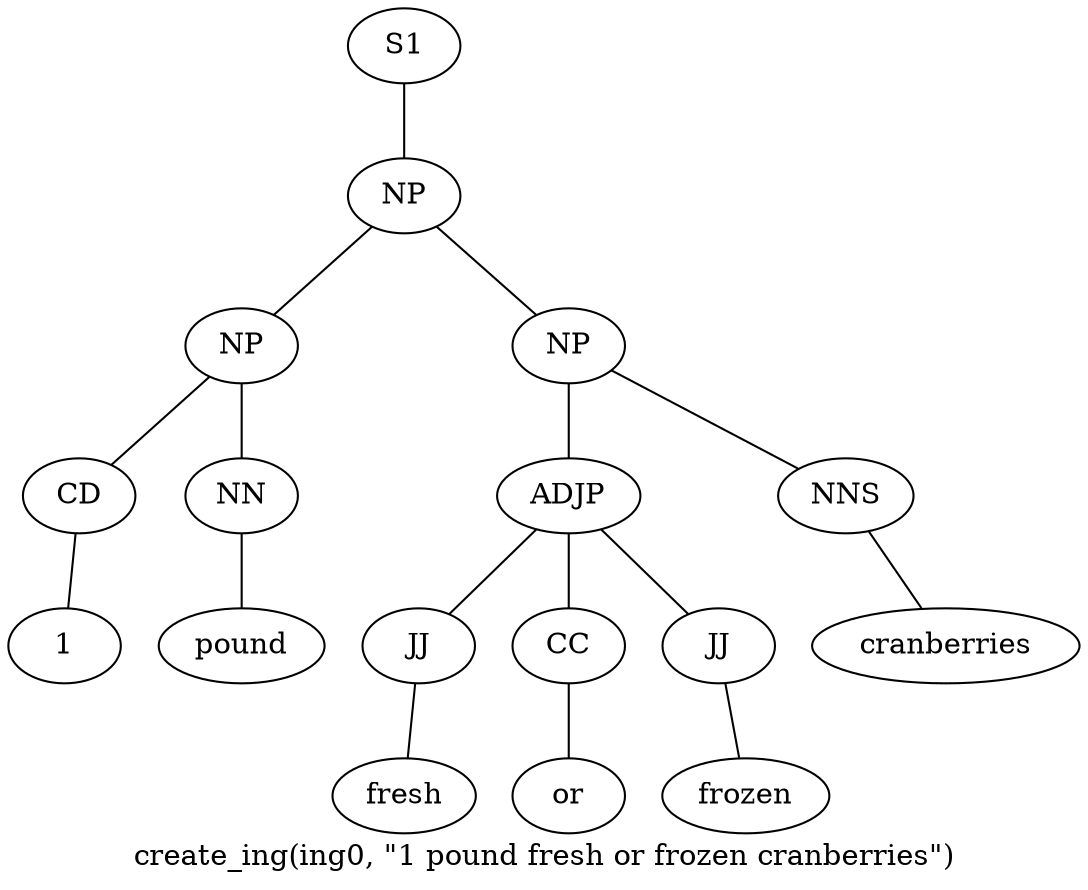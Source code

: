 graph SyntaxGraph {
	label = "create_ing(ing0, \"1 pound fresh or frozen cranberries\")";
	Node0 [label="S1"];
	Node1 [label="NP"];
	Node2 [label="NP"];
	Node3 [label="CD"];
	Node4 [label="1"];
	Node5 [label="NN"];
	Node6 [label="pound"];
	Node7 [label="NP"];
	Node8 [label="ADJP"];
	Node9 [label="JJ"];
	Node10 [label="fresh"];
	Node11 [label="CC"];
	Node12 [label="or"];
	Node13 [label="JJ"];
	Node14 [label="frozen"];
	Node15 [label="NNS"];
	Node16 [label="cranberries"];

	Node0 -- Node1;
	Node1 -- Node2;
	Node1 -- Node7;
	Node2 -- Node3;
	Node2 -- Node5;
	Node3 -- Node4;
	Node5 -- Node6;
	Node7 -- Node8;
	Node7 -- Node15;
	Node8 -- Node9;
	Node8 -- Node11;
	Node8 -- Node13;
	Node9 -- Node10;
	Node11 -- Node12;
	Node13 -- Node14;
	Node15 -- Node16;
}